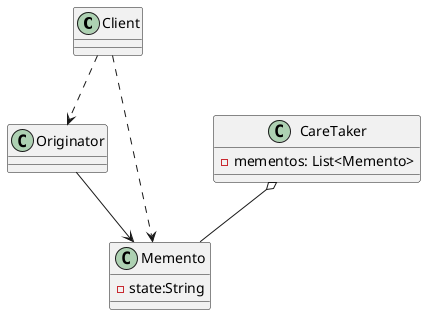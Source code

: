 @startuml

class Client
class Originator
class Memento {
    -state:String
}
class CareTaker {
    -mementos: List<Memento>
}

Originator --> Memento
CareTaker o-- Memento

Client ..> Originator
Client ..> Memento

@enduml